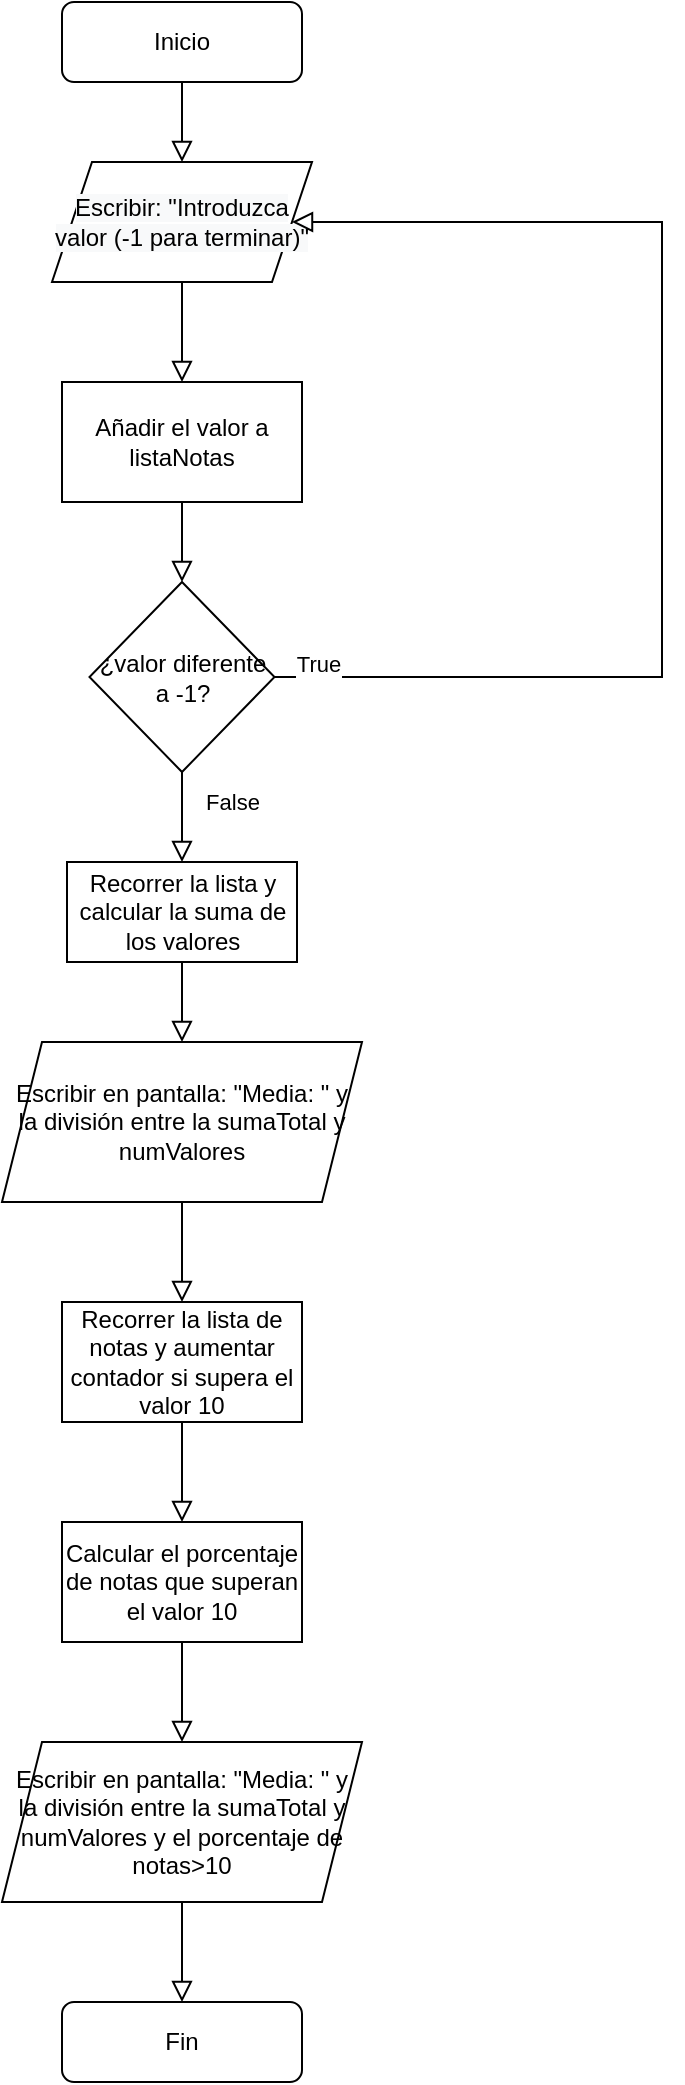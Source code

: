 <mxfile version="16.6.1" type="github">
  <diagram id="C5RBs43oDa-KdzZeNtuy" name="Page-1">
    <mxGraphModel dx="1208" dy="932" grid="1" gridSize="10" guides="1" tooltips="1" connect="1" arrows="1" fold="1" page="1" pageScale="1" pageWidth="827" pageHeight="1169" math="0" shadow="0">
      <root>
        <mxCell id="WIyWlLk6GJQsqaUBKTNV-0" />
        <mxCell id="WIyWlLk6GJQsqaUBKTNV-1" parent="WIyWlLk6GJQsqaUBKTNV-0" />
        <mxCell id="_Vl2jHAgJF8wlNKX7y7R-0" value="" style="rounded=0;html=1;jettySize=auto;orthogonalLoop=1;fontSize=11;endArrow=block;endFill=0;endSize=8;strokeWidth=1;shadow=0;labelBackgroundColor=none;edgeStyle=orthogonalEdgeStyle;" edge="1" parent="WIyWlLk6GJQsqaUBKTNV-1" source="_Vl2jHAgJF8wlNKX7y7R-1" target="_Vl2jHAgJF8wlNKX7y7R-3">
          <mxGeometry relative="1" as="geometry">
            <mxPoint x="230" y="180" as="targetPoint" />
          </mxGeometry>
        </mxCell>
        <mxCell id="_Vl2jHAgJF8wlNKX7y7R-1" value="Inicio" style="rounded=1;whiteSpace=wrap;html=1;fontSize=12;glass=0;strokeWidth=1;shadow=0;" vertex="1" parent="WIyWlLk6GJQsqaUBKTNV-1">
          <mxGeometry x="170" y="90" width="120" height="40" as="geometry" />
        </mxCell>
        <mxCell id="_Vl2jHAgJF8wlNKX7y7R-2" value="Fin" style="rounded=1;whiteSpace=wrap;html=1;fontSize=12;glass=0;strokeWidth=1;shadow=0;" vertex="1" parent="WIyWlLk6GJQsqaUBKTNV-1">
          <mxGeometry x="170" y="1090" width="120" height="40" as="geometry" />
        </mxCell>
        <mxCell id="_Vl2jHAgJF8wlNKX7y7R-3" value="&#xa;&#xa;&lt;span style=&quot;color: rgb(0, 0, 0); font-family: helvetica; font-size: 12px; font-style: normal; font-weight: 400; letter-spacing: normal; text-align: center; text-indent: 0px; text-transform: none; word-spacing: 0px; background-color: rgb(248, 249, 250); display: inline; float: none;&quot;&gt;Escribir: &quot;Introduzca valor (-1 para terminar)&quot;&lt;/span&gt;&#xa;&#xa;" style="shape=parallelogram;perimeter=parallelogramPerimeter;whiteSpace=wrap;html=1;fixedSize=1;" vertex="1" parent="WIyWlLk6GJQsqaUBKTNV-1">
          <mxGeometry x="165" y="170" width="130" height="60" as="geometry" />
        </mxCell>
        <mxCell id="_Vl2jHAgJF8wlNKX7y7R-4" value="Añadir el valor a listaNotas" style="rounded=0;whiteSpace=wrap;html=1;" vertex="1" parent="WIyWlLk6GJQsqaUBKTNV-1">
          <mxGeometry x="170" y="280" width="120" height="60" as="geometry" />
        </mxCell>
        <mxCell id="_Vl2jHAgJF8wlNKX7y7R-5" value="" style="rounded=0;html=1;jettySize=auto;orthogonalLoop=1;fontSize=11;endArrow=block;endFill=0;endSize=8;strokeWidth=1;shadow=0;labelBackgroundColor=none;edgeStyle=orthogonalEdgeStyle;exitX=0.5;exitY=1;exitDx=0;exitDy=0;entryX=0.5;entryY=0;entryDx=0;entryDy=0;" edge="1" parent="WIyWlLk6GJQsqaUBKTNV-1" source="_Vl2jHAgJF8wlNKX7y7R-3" target="_Vl2jHAgJF8wlNKX7y7R-4">
          <mxGeometry relative="1" as="geometry">
            <mxPoint x="370" y="490.0" as="sourcePoint" />
            <mxPoint x="260" y="521" as="targetPoint" />
          </mxGeometry>
        </mxCell>
        <mxCell id="_Vl2jHAgJF8wlNKX7y7R-6" value="¿valor diferente a -1?" style="rhombus;whiteSpace=wrap;html=1;" vertex="1" parent="WIyWlLk6GJQsqaUBKTNV-1">
          <mxGeometry x="183.75" y="380" width="92.5" height="95" as="geometry" />
        </mxCell>
        <mxCell id="_Vl2jHAgJF8wlNKX7y7R-7" value="" style="rounded=0;html=1;jettySize=auto;orthogonalLoop=1;fontSize=11;endArrow=block;endFill=0;endSize=8;strokeWidth=1;shadow=0;labelBackgroundColor=none;edgeStyle=orthogonalEdgeStyle;exitX=0.5;exitY=1;exitDx=0;exitDy=0;entryX=0.5;entryY=0;entryDx=0;entryDy=0;" edge="1" parent="WIyWlLk6GJQsqaUBKTNV-1" source="_Vl2jHAgJF8wlNKX7y7R-4" target="_Vl2jHAgJF8wlNKX7y7R-6">
          <mxGeometry relative="1" as="geometry">
            <mxPoint x="340" y="595.0" as="sourcePoint" />
            <mxPoint x="230" y="610" as="targetPoint" />
          </mxGeometry>
        </mxCell>
        <mxCell id="_Vl2jHAgJF8wlNKX7y7R-9" value="Recorrer la lista y calcular la suma de los valores" style="rounded=0;whiteSpace=wrap;html=1;" vertex="1" parent="WIyWlLk6GJQsqaUBKTNV-1">
          <mxGeometry x="172.5" y="520" width="115" height="50" as="geometry" />
        </mxCell>
        <mxCell id="_Vl2jHAgJF8wlNKX7y7R-10" value="False" style="rounded=0;html=1;jettySize=auto;orthogonalLoop=1;fontSize=11;endArrow=block;endFill=0;endSize=8;strokeWidth=1;shadow=0;labelBackgroundColor=none;edgeStyle=orthogonalEdgeStyle;exitX=0.5;exitY=1;exitDx=0;exitDy=0;entryX=0.5;entryY=0;entryDx=0;entryDy=0;" edge="1" parent="WIyWlLk6GJQsqaUBKTNV-1" source="_Vl2jHAgJF8wlNKX7y7R-6" target="_Vl2jHAgJF8wlNKX7y7R-9">
          <mxGeometry x="-0.323" y="25" relative="1" as="geometry">
            <mxPoint x="350" y="705.0" as="sourcePoint" />
            <mxPoint x="510" y="740" as="targetPoint" />
            <mxPoint as="offset" />
          </mxGeometry>
        </mxCell>
        <mxCell id="_Vl2jHAgJF8wlNKX7y7R-11" value="Escribir en pantalla: &quot;Media: &quot; y la división entre la sumaTotal y numValores" style="shape=parallelogram;perimeter=parallelogramPerimeter;whiteSpace=wrap;html=1;fixedSize=1;" vertex="1" parent="WIyWlLk6GJQsqaUBKTNV-1">
          <mxGeometry x="140" y="610" width="180" height="80" as="geometry" />
        </mxCell>
        <mxCell id="_Vl2jHAgJF8wlNKX7y7R-12" value="" style="rounded=0;html=1;jettySize=auto;orthogonalLoop=1;fontSize=11;endArrow=block;endFill=0;endSize=8;strokeWidth=1;shadow=0;labelBackgroundColor=none;edgeStyle=orthogonalEdgeStyle;entryX=0.5;entryY=0;entryDx=0;entryDy=0;exitX=0.5;exitY=1;exitDx=0;exitDy=0;" edge="1" parent="WIyWlLk6GJQsqaUBKTNV-1" source="_Vl2jHAgJF8wlNKX7y7R-9" target="_Vl2jHAgJF8wlNKX7y7R-11">
          <mxGeometry relative="1" as="geometry">
            <mxPoint x="360" y="810.0" as="sourcePoint" />
            <mxPoint x="360.07" y="881.32" as="targetPoint" />
          </mxGeometry>
        </mxCell>
        <mxCell id="_Vl2jHAgJF8wlNKX7y7R-13" value="" style="rounded=0;html=1;jettySize=auto;orthogonalLoop=1;fontSize=11;endArrow=block;endFill=0;endSize=8;strokeWidth=1;shadow=0;labelBackgroundColor=none;edgeStyle=orthogonalEdgeStyle;exitX=0.5;exitY=1;exitDx=0;exitDy=0;entryX=0.5;entryY=0;entryDx=0;entryDy=0;" edge="1" parent="WIyWlLk6GJQsqaUBKTNV-1" source="_Vl2jHAgJF8wlNKX7y7R-11" target="_Vl2jHAgJF8wlNKX7y7R-14">
          <mxGeometry relative="1" as="geometry">
            <mxPoint x="360" y="960.0" as="sourcePoint" />
            <mxPoint x="233" y="780" as="targetPoint" />
          </mxGeometry>
        </mxCell>
        <mxCell id="_Vl2jHAgJF8wlNKX7y7R-14" value="Recorrer la lista de notas y aumentar contador si supera el valor 10" style="rounded=0;whiteSpace=wrap;html=1;" vertex="1" parent="WIyWlLk6GJQsqaUBKTNV-1">
          <mxGeometry x="170" y="740" width="120" height="60" as="geometry" />
        </mxCell>
        <mxCell id="_Vl2jHAgJF8wlNKX7y7R-15" value="Calcular el porcentaje de notas que superan el valor 10" style="rounded=0;whiteSpace=wrap;html=1;" vertex="1" parent="WIyWlLk6GJQsqaUBKTNV-1">
          <mxGeometry x="170" y="850" width="120" height="60" as="geometry" />
        </mxCell>
        <mxCell id="_Vl2jHAgJF8wlNKX7y7R-17" value="Escribir en pantalla: &quot;Media: &quot; y la división entre la sumaTotal y numValores y el porcentaje de notas&amp;gt;10" style="shape=parallelogram;perimeter=parallelogramPerimeter;whiteSpace=wrap;html=1;fixedSize=1;" vertex="1" parent="WIyWlLk6GJQsqaUBKTNV-1">
          <mxGeometry x="140" y="960" width="180" height="80" as="geometry" />
        </mxCell>
        <mxCell id="_Vl2jHAgJF8wlNKX7y7R-18" value="" style="rounded=0;html=1;jettySize=auto;orthogonalLoop=1;fontSize=11;endArrow=block;endFill=0;endSize=8;strokeWidth=1;shadow=0;labelBackgroundColor=none;edgeStyle=orthogonalEdgeStyle;entryX=0.5;entryY=0;entryDx=0;entryDy=0;exitX=0.5;exitY=1;exitDx=0;exitDy=0;" edge="1" parent="WIyWlLk6GJQsqaUBKTNV-1" source="_Vl2jHAgJF8wlNKX7y7R-14" target="_Vl2jHAgJF8wlNKX7y7R-15">
          <mxGeometry relative="1" as="geometry">
            <mxPoint x="370" y="840" as="sourcePoint" />
            <mxPoint x="370" y="890" as="targetPoint" />
            <Array as="points">
              <mxPoint x="230" y="820" />
            </Array>
          </mxGeometry>
        </mxCell>
        <mxCell id="_Vl2jHAgJF8wlNKX7y7R-19" value="" style="rounded=0;html=1;jettySize=auto;orthogonalLoop=1;fontSize=11;endArrow=block;endFill=0;endSize=8;strokeWidth=1;shadow=0;labelBackgroundColor=none;edgeStyle=orthogonalEdgeStyle;exitX=0.5;exitY=1;exitDx=0;exitDy=0;" edge="1" parent="WIyWlLk6GJQsqaUBKTNV-1" source="_Vl2jHAgJF8wlNKX7y7R-15" target="_Vl2jHAgJF8wlNKX7y7R-17">
          <mxGeometry relative="1" as="geometry">
            <mxPoint x="510" y="980" as="sourcePoint" />
            <mxPoint x="370" y="1045" as="targetPoint" />
          </mxGeometry>
        </mxCell>
        <mxCell id="_Vl2jHAgJF8wlNKX7y7R-20" value="" style="rounded=0;html=1;jettySize=auto;orthogonalLoop=1;fontSize=11;endArrow=block;endFill=0;endSize=8;strokeWidth=1;shadow=0;labelBackgroundColor=none;edgeStyle=orthogonalEdgeStyle;entryX=0.5;entryY=0;entryDx=0;entryDy=0;exitX=0.5;exitY=1;exitDx=0;exitDy=0;" edge="1" parent="WIyWlLk6GJQsqaUBKTNV-1" source="_Vl2jHAgJF8wlNKX7y7R-17" target="_Vl2jHAgJF8wlNKX7y7R-2">
          <mxGeometry relative="1" as="geometry">
            <mxPoint x="180" y="1080" as="sourcePoint" />
            <mxPoint x="370" y="1000" as="targetPoint" />
          </mxGeometry>
        </mxCell>
        <mxCell id="_Vl2jHAgJF8wlNKX7y7R-21" value="" style="rounded=0;html=1;jettySize=auto;orthogonalLoop=1;fontSize=11;endArrow=block;endFill=0;endSize=8;strokeWidth=1;shadow=0;labelBackgroundColor=none;edgeStyle=orthogonalEdgeStyle;exitX=1;exitY=0.5;exitDx=0;exitDy=0;entryX=1;entryY=0.5;entryDx=0;entryDy=0;" edge="1" parent="WIyWlLk6GJQsqaUBKTNV-1" source="_Vl2jHAgJF8wlNKX7y7R-6" target="_Vl2jHAgJF8wlNKX7y7R-3">
          <mxGeometry relative="1" as="geometry">
            <mxPoint x="276.25" y="447.5" as="sourcePoint" />
            <mxPoint x="285" y="210" as="targetPoint" />
            <Array as="points">
              <mxPoint x="470" y="428" />
              <mxPoint x="470" y="200" />
            </Array>
          </mxGeometry>
        </mxCell>
        <mxCell id="_Vl2jHAgJF8wlNKX7y7R-22" value="True" style="edgeLabel;html=1;align=center;verticalAlign=middle;resizable=0;points=[];" vertex="1" connectable="0" parent="_Vl2jHAgJF8wlNKX7y7R-21">
          <mxGeometry x="-0.932" y="2" relative="1" as="geometry">
            <mxPoint x="1" y="-5" as="offset" />
          </mxGeometry>
        </mxCell>
      </root>
    </mxGraphModel>
  </diagram>
</mxfile>
